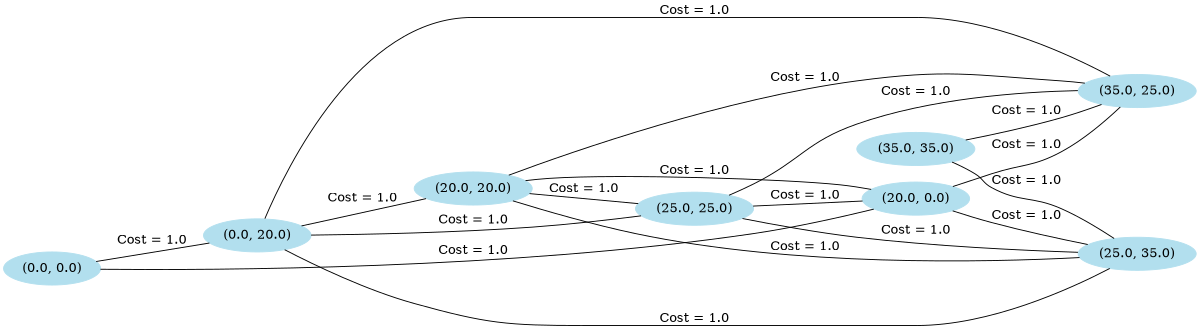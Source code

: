digraph "graph" {
	node [color=lightblue2 style=filled]
	rankdir=LR size="8,5"
	"(0.0, 0.0)"
	edge [arrowhead=none]
	"(0.0, 0.0)" -> "(0.0, 20.0)" [label="Cost = 1.0"]
	edge [arrowhead=normal]
	edge [arrowhead=none]
	"(0.0, 0.0)" -> "(20.0, 0.0)" [label="Cost = 1.0"]
	edge [arrowhead=normal]
	"(35.0, 35.0)"
	edge [arrowhead=none]
	"(35.0, 35.0)" -> "(35.0, 25.0)" [label="Cost = 1.0"]
	edge [arrowhead=normal]
	edge [arrowhead=none]
	"(35.0, 35.0)" -> "(25.0, 35.0)" [label="Cost = 1.0"]
	edge [arrowhead=normal]
	"(0.0, 20.0)"
	edge [arrowhead=none]
	"(0.0, 20.0)" -> "(20.0, 20.0)" [label="Cost = 1.0"]
	edge [arrowhead=normal]
	edge [arrowhead=none]
	"(0.0, 20.0)" -> "(25.0, 25.0)" [label="Cost = 1.0"]
	edge [arrowhead=normal]
	edge [arrowhead=none]
	"(0.0, 20.0)" -> "(35.0, 25.0)" [label="Cost = 1.0"]
	edge [arrowhead=normal]
	edge [arrowhead=none]
	"(0.0, 20.0)" -> "(25.0, 35.0)" [label="Cost = 1.0"]
	edge [arrowhead=normal]
	"(20.0, 20.0)"
	edge [arrowhead=none]
	"(20.0, 20.0)" -> "(25.0, 25.0)" [label="Cost = 1.0"]
	edge [arrowhead=normal]
	edge [arrowhead=none]
	"(20.0, 20.0)" -> "(20.0, 0.0)" [label="Cost = 1.0"]
	edge [arrowhead=normal]
	edge [arrowhead=none]
	"(20.0, 20.0)" -> "(35.0, 25.0)" [label="Cost = 1.0"]
	edge [arrowhead=normal]
	edge [arrowhead=none]
	"(20.0, 20.0)" -> "(25.0, 35.0)" [label="Cost = 1.0"]
	edge [arrowhead=normal]
	"(25.0, 25.0)"
	edge [arrowhead=none]
	"(25.0, 25.0)" -> "(20.0, 0.0)" [label="Cost = 1.0"]
	edge [arrowhead=normal]
	edge [arrowhead=none]
	"(25.0, 25.0)" -> "(35.0, 25.0)" [label="Cost = 1.0"]
	edge [arrowhead=normal]
	edge [arrowhead=none]
	"(25.0, 25.0)" -> "(25.0, 35.0)" [label="Cost = 1.0"]
	edge [arrowhead=normal]
	"(20.0, 0.0)"
	edge [arrowhead=none]
	"(20.0, 0.0)" -> "(35.0, 25.0)" [label="Cost = 1.0"]
	edge [arrowhead=normal]
	edge [arrowhead=none]
	"(20.0, 0.0)" -> "(25.0, 35.0)" [label="Cost = 1.0"]
	edge [arrowhead=normal]
	"(35.0, 25.0)"
	"(25.0, 35.0)"
}
